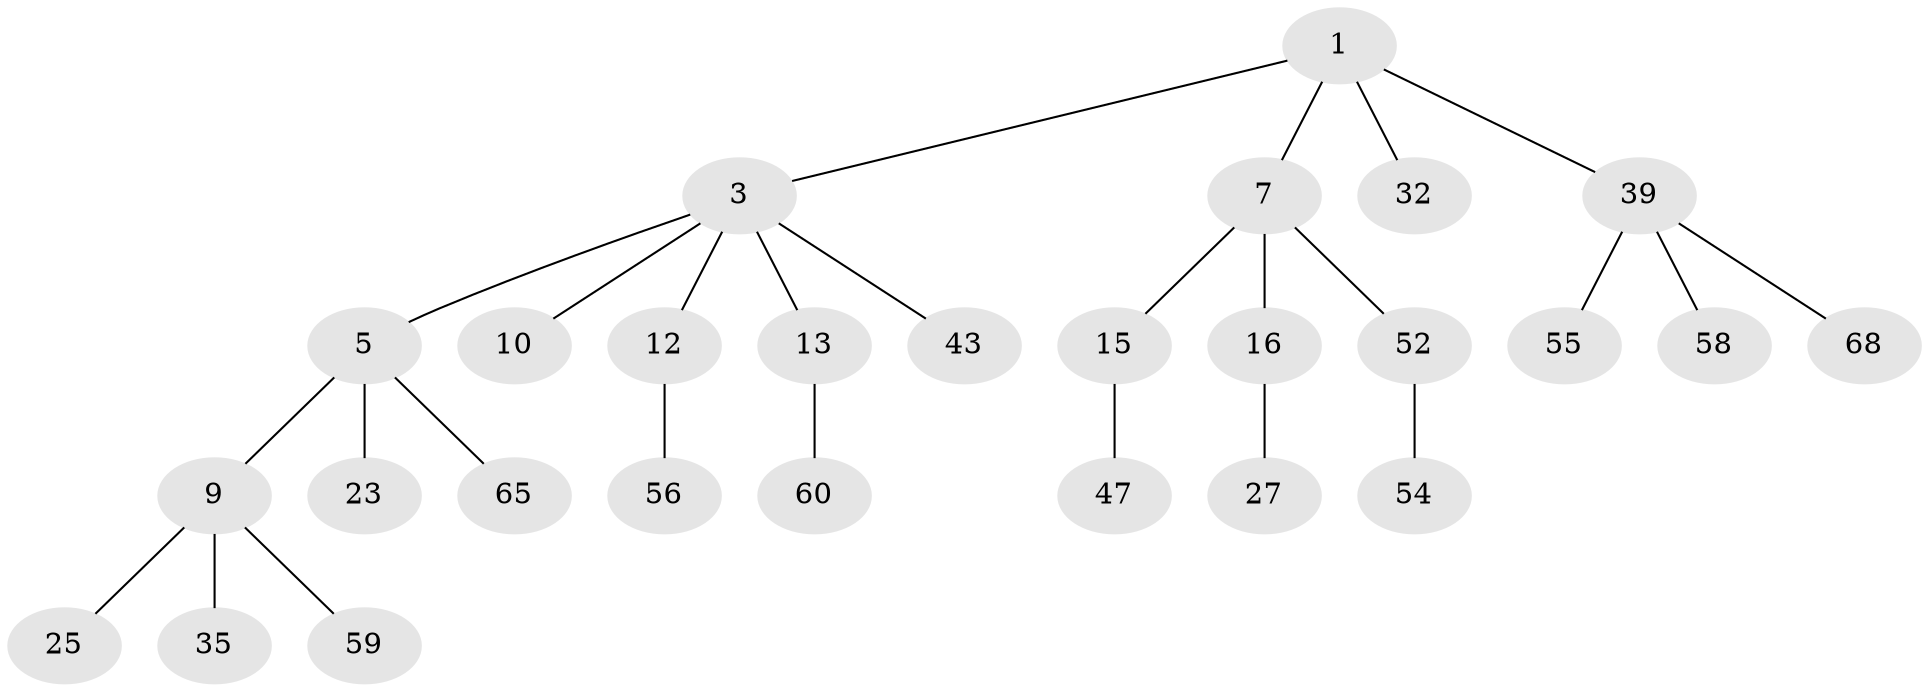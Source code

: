 // original degree distribution, {2: 0.23529411764705882, 3: 0.14705882352941177, 4: 0.10294117647058823, 6: 0.014705882352941176, 5: 0.014705882352941176, 1: 0.4852941176470588}
// Generated by graph-tools (version 1.1) at 2025/19/03/04/25 18:19:15]
// undirected, 27 vertices, 26 edges
graph export_dot {
graph [start="1"]
  node [color=gray90,style=filled];
  1 [super="+2+26"];
  3 [super="+4+8"];
  5 [super="+6+46+44"];
  7 [super="+42+11+14"];
  9 [super="+18+19"];
  10 [super="+17"];
  12 [super="+36"];
  13 [super="+29+37"];
  15;
  16 [super="+21"];
  23 [super="+53+38+64"];
  25 [super="+48"];
  27 [super="+66"];
  32 [super="+34"];
  35 [super="+50"];
  39 [super="+45+40"];
  43;
  47;
  52;
  54;
  55;
  56;
  58;
  59;
  60;
  65;
  68;
  1 -- 3;
  1 -- 7;
  1 -- 32;
  1 -- 39;
  3 -- 10;
  3 -- 43;
  3 -- 12;
  3 -- 5;
  3 -- 13;
  5 -- 9;
  5 -- 23;
  5 -- 65;
  7 -- 16;
  7 -- 52;
  7 -- 15;
  9 -- 59;
  9 -- 35;
  9 -- 25;
  12 -- 56;
  13 -- 60;
  15 -- 47;
  16 -- 27;
  39 -- 55;
  39 -- 58;
  39 -- 68;
  52 -- 54;
}
